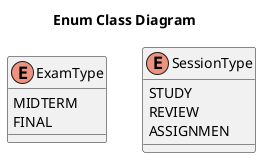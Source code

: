@startuml
title Enum Class Diagram

enum ExamType {
    MIDTERM
    FINAL
}

enum SessionType {
    STUDY
    REVIEW
    ASSIGNMEN
}

@enduml